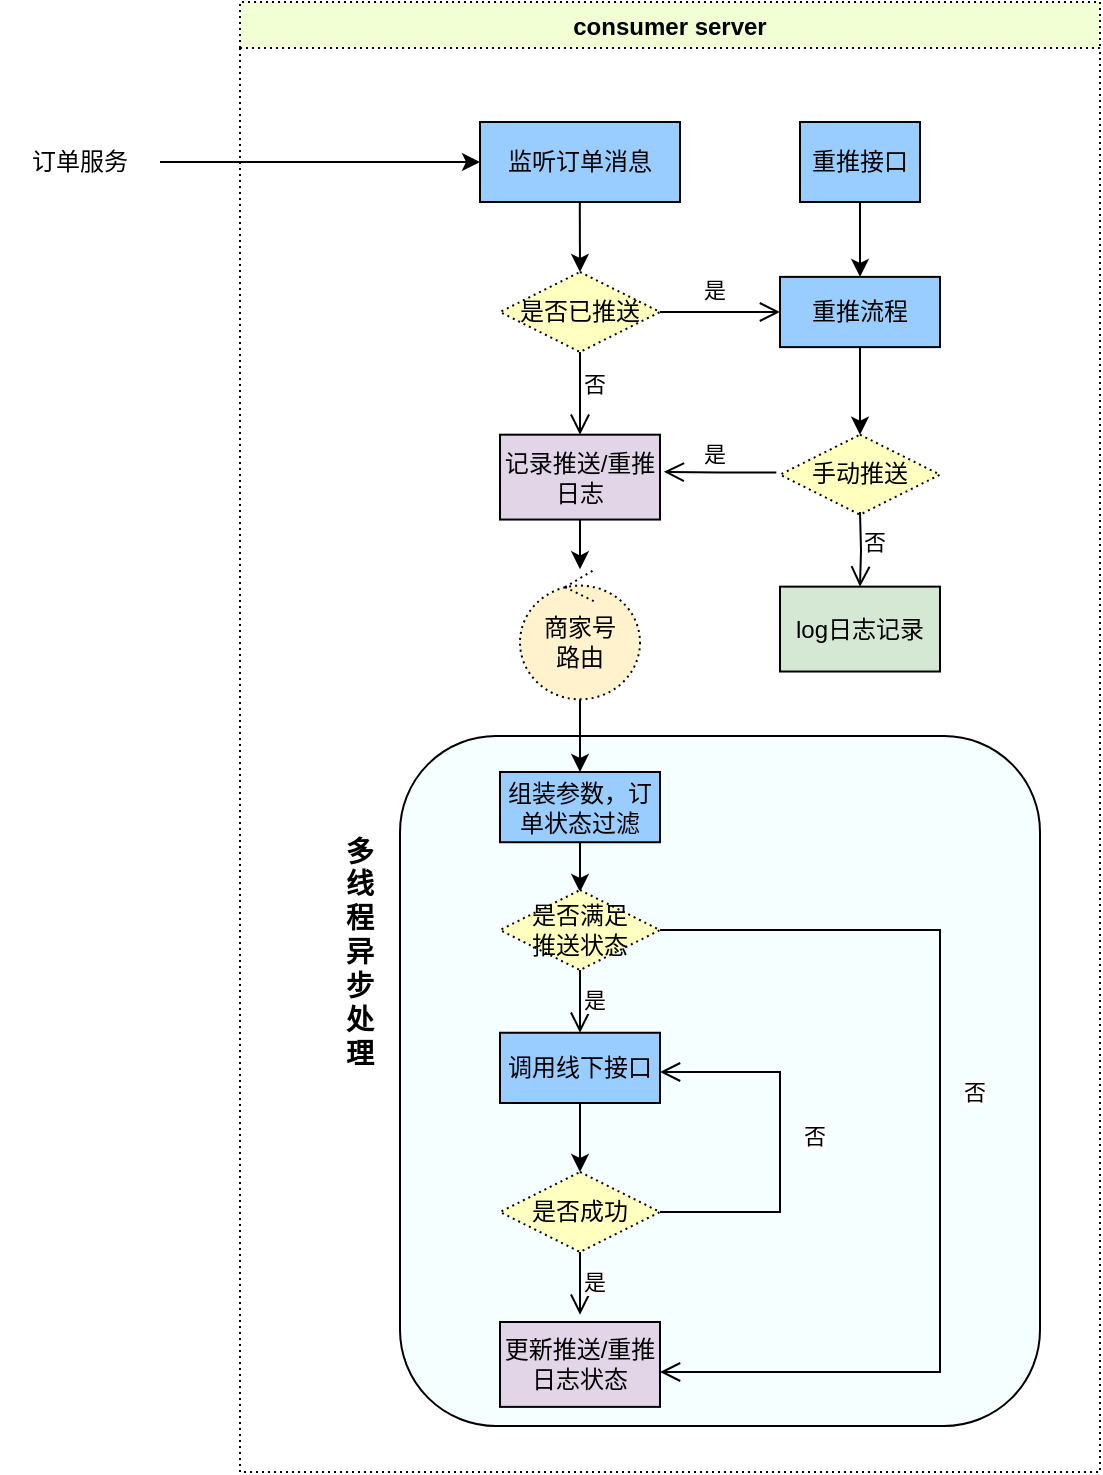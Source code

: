 <mxfile version="16.6.5" type="github">
  <diagram id="BDvVSngGOplgBvMkCZ0S" name="Page-1">
    <mxGraphModel dx="1483" dy="794" grid="1" gridSize="10" guides="1" tooltips="1" connect="1" arrows="1" fold="1" page="1" pageScale="1" pageWidth="827" pageHeight="1169" math="0" shadow="0">
      <root>
        <mxCell id="0" />
        <mxCell id="1" parent="0" />
        <mxCell id="b1F-uJUC9WspK6oYwCPj-3" value="consumer server" style="swimlane;fillColor=#F2FFD4;dashed=1;dashPattern=1 2;" parent="1" vertex="1">
          <mxGeometry x="200" y="45" width="430" height="735" as="geometry">
            <mxRectangle x="370" y="60" width="80" height="23" as="alternateBounds" />
          </mxGeometry>
        </mxCell>
        <mxCell id="ONsFw0UCnMqLuJ3qpuSr-8" value="" style="rounded=1;whiteSpace=wrap;html=1;fillColor=#F5FFFF;" parent="b1F-uJUC9WspK6oYwCPj-3" vertex="1">
          <mxGeometry x="80" y="367" width="320" height="345" as="geometry" />
        </mxCell>
        <mxCell id="b1F-uJUC9WspK6oYwCPj-13" value="监听订单消息" style="whiteSpace=wrap;html=1;align=center;fillColor=#99CCFF;" parent="b1F-uJUC9WspK6oYwCPj-3" vertex="1">
          <mxGeometry x="120" y="60" width="100" height="40" as="geometry" />
        </mxCell>
        <mxCell id="b1F-uJUC9WspK6oYwCPj-18" value="是否已推送" style="rhombus;whiteSpace=wrap;html=1;fillColor=#ffffc0;strokeColor=#000000;dashed=1;dashPattern=1 2;" parent="b1F-uJUC9WspK6oYwCPj-3" vertex="1">
          <mxGeometry x="130" y="135" width="80" height="40" as="geometry" />
        </mxCell>
        <mxCell id="b1F-uJUC9WspK6oYwCPj-19" value="是" style="edgeStyle=orthogonalEdgeStyle;html=1;align=left;verticalAlign=bottom;endArrow=open;endSize=8;strokeColor=#000000;rounded=0;exitX=1;exitY=0.5;exitDx=0;exitDy=0;entryX=0;entryY=0.5;entryDx=0;entryDy=0;" parent="b1F-uJUC9WspK6oYwCPj-3" source="b1F-uJUC9WspK6oYwCPj-18" target="b1F-uJUC9WspK6oYwCPj-34" edge="1">
          <mxGeometry x="-0.333" y="2" relative="1" as="geometry">
            <mxPoint x="270" y="152.56" as="targetPoint" />
            <Array as="points" />
            <mxPoint as="offset" />
          </mxGeometry>
        </mxCell>
        <mxCell id="b1F-uJUC9WspK6oYwCPj-20" value="否" style="edgeStyle=orthogonalEdgeStyle;html=1;align=left;verticalAlign=top;endArrow=open;endSize=8;strokeColor=#000000;rounded=0;entryX=0.5;entryY=0;entryDx=0;entryDy=0;" parent="b1F-uJUC9WspK6oYwCPj-3" source="b1F-uJUC9WspK6oYwCPj-18" target="b1F-uJUC9WspK6oYwCPj-38" edge="1">
          <mxGeometry x="-0.886" relative="1" as="geometry">
            <mxPoint x="170" y="220" as="targetPoint" />
            <Array as="points" />
            <mxPoint as="offset" />
          </mxGeometry>
        </mxCell>
        <mxCell id="b1F-uJUC9WspK6oYwCPj-28" value="" style="endArrow=classic;html=1;rounded=0;entryX=0.5;entryY=0;entryDx=0;entryDy=0;exitX=0.399;exitY=1.064;exitDx=0;exitDy=0;exitPerimeter=0;" parent="b1F-uJUC9WspK6oYwCPj-3" target="b1F-uJUC9WspK6oYwCPj-18" edge="1">
          <mxGeometry width="50" height="50" relative="1" as="geometry">
            <mxPoint x="169.9" y="100" as="sourcePoint" />
            <mxPoint x="140" y="87.44" as="targetPoint" />
          </mxGeometry>
        </mxCell>
        <mxCell id="b1F-uJUC9WspK6oYwCPj-30" value="手动推送" style="rhombus;whiteSpace=wrap;html=1;fillColor=#ffffc0;strokeColor=#000000;dashed=1;dashPattern=1 2;" parent="b1F-uJUC9WspK6oYwCPj-3" vertex="1">
          <mxGeometry x="270" y="216.34" width="80" height="40" as="geometry" />
        </mxCell>
        <mxCell id="b1F-uJUC9WspK6oYwCPj-34" value="重推流程" style="whiteSpace=wrap;html=1;align=center;fillColor=#99CCFF;" parent="b1F-uJUC9WspK6oYwCPj-3" vertex="1">
          <mxGeometry x="270" y="137.44" width="80" height="35.12" as="geometry" />
        </mxCell>
        <mxCell id="b1F-uJUC9WspK6oYwCPj-36" value="" style="endArrow=classic;html=1;rounded=0;entryX=0.5;entryY=0;entryDx=0;entryDy=0;exitX=0.5;exitY=1;exitDx=0;exitDy=0;" parent="b1F-uJUC9WspK6oYwCPj-3" source="b1F-uJUC9WspK6oYwCPj-34" target="b1F-uJUC9WspK6oYwCPj-30" edge="1">
          <mxGeometry width="50" height="50" relative="1" as="geometry">
            <mxPoint x="309.83" y="187.56" as="sourcePoint" />
            <mxPoint x="309.93" y="210" as="targetPoint" />
          </mxGeometry>
        </mxCell>
        <mxCell id="ONsFw0UCnMqLuJ3qpuSr-2" value="" style="edgeStyle=orthogonalEdgeStyle;rounded=0;orthogonalLoop=1;jettySize=auto;html=1;" parent="b1F-uJUC9WspK6oYwCPj-3" source="b1F-uJUC9WspK6oYwCPj-38" target="b1F-uJUC9WspK6oYwCPj-46" edge="1">
          <mxGeometry relative="1" as="geometry" />
        </mxCell>
        <mxCell id="b1F-uJUC9WspK6oYwCPj-38" value="记录推送/重推日志" style="whiteSpace=wrap;html=1;align=center;fillColor=#E1D5E7;" parent="b1F-uJUC9WspK6oYwCPj-3" vertex="1">
          <mxGeometry x="130" y="216.34" width="80" height="42.44" as="geometry" />
        </mxCell>
        <mxCell id="b1F-uJUC9WspK6oYwCPj-37" value="是" style="edgeStyle=orthogonalEdgeStyle;html=1;align=left;verticalAlign=bottom;endArrow=open;endSize=8;strokeColor=#000000;rounded=0;exitX=-0.023;exitY=0.474;exitDx=0;exitDy=0;exitPerimeter=0;entryX=1.024;entryY=0.438;entryDx=0;entryDy=0;entryPerimeter=0;" parent="b1F-uJUC9WspK6oYwCPj-3" source="b1F-uJUC9WspK6oYwCPj-30" target="b1F-uJUC9WspK6oYwCPj-38" edge="1">
          <mxGeometry x="0.362" relative="1" as="geometry">
            <mxPoint x="299" y="296.34" as="targetPoint" />
            <mxPoint x="220" y="183.78" as="sourcePoint" />
            <Array as="points" />
            <mxPoint as="offset" />
          </mxGeometry>
        </mxCell>
        <mxCell id="b1F-uJUC9WspK6oYwCPj-40" value="log日志记录" style="whiteSpace=wrap;html=1;align=center;fillColor=#D5E8D4;" parent="b1F-uJUC9WspK6oYwCPj-3" vertex="1">
          <mxGeometry x="270" y="292.32" width="80" height="42.44" as="geometry" />
        </mxCell>
        <mxCell id="b1F-uJUC9WspK6oYwCPj-41" value="否" style="edgeStyle=orthogonalEdgeStyle;html=1;align=left;verticalAlign=top;endArrow=open;endSize=8;strokeColor=#000000;rounded=0;entryX=0.5;entryY=0;entryDx=0;entryDy=0;" parent="b1F-uJUC9WspK6oYwCPj-3" target="b1F-uJUC9WspK6oYwCPj-40" edge="1">
          <mxGeometry x="-0.886" relative="1" as="geometry">
            <mxPoint x="180" y="233.66" as="targetPoint" />
            <mxPoint x="310" y="255" as="sourcePoint" />
            <Array as="points" />
            <mxPoint as="offset" />
          </mxGeometry>
        </mxCell>
        <mxCell id="KlNrOT9Lmi1wFEdrxgjB-2" value="" style="edgeStyle=orthogonalEdgeStyle;rounded=0;orthogonalLoop=1;jettySize=auto;html=1;" edge="1" parent="b1F-uJUC9WspK6oYwCPj-3" source="b1F-uJUC9WspK6oYwCPj-46" target="KlNrOT9Lmi1wFEdrxgjB-1">
          <mxGeometry relative="1" as="geometry" />
        </mxCell>
        <mxCell id="b1F-uJUC9WspK6oYwCPj-46" value="商家号&lt;br&gt;路由" style="ellipse;shape=umlControl;whiteSpace=wrap;html=1;dashed=1;dashPattern=1 2;strokeColor=#000000;fillColor=#FFF2CC;gradientColor=none;" parent="b1F-uJUC9WspK6oYwCPj-3" vertex="1">
          <mxGeometry x="140" y="283.66" width="60" height="65" as="geometry" />
        </mxCell>
        <mxCell id="b1F-uJUC9WspK6oYwCPj-50" value="更新推送/重推日志状态" style="whiteSpace=wrap;html=1;align=center;fillColor=#E1D5E7;" parent="b1F-uJUC9WspK6oYwCPj-3" vertex="1">
          <mxGeometry x="130" y="660" width="80" height="42.44" as="geometry" />
        </mxCell>
        <mxCell id="ONsFw0UCnMqLuJ3qpuSr-7" value="" style="edgeStyle=orthogonalEdgeStyle;rounded=0;orthogonalLoop=1;jettySize=auto;html=1;" parent="b1F-uJUC9WspK6oYwCPj-3" source="ONsFw0UCnMqLuJ3qpuSr-1" target="ONsFw0UCnMqLuJ3qpuSr-4" edge="1">
          <mxGeometry relative="1" as="geometry" />
        </mxCell>
        <mxCell id="ONsFw0UCnMqLuJ3qpuSr-1" value="调用线下接口" style="whiteSpace=wrap;html=1;align=center;fillColor=#99CCFF;" parent="b1F-uJUC9WspK6oYwCPj-3" vertex="1">
          <mxGeometry x="130" y="515.38" width="80" height="35.12" as="geometry" />
        </mxCell>
        <mxCell id="ONsFw0UCnMqLuJ3qpuSr-4" value="是否成功" style="rhombus;whiteSpace=wrap;html=1;fillColor=#ffffc0;strokeColor=#000000;dashed=1;dashPattern=1 2;" parent="b1F-uJUC9WspK6oYwCPj-3" vertex="1">
          <mxGeometry x="130" y="585" width="80" height="40" as="geometry" />
        </mxCell>
        <mxCell id="ONsFw0UCnMqLuJ3qpuSr-5" value="否" style="edgeStyle=orthogonalEdgeStyle;html=1;align=left;verticalAlign=bottom;endArrow=open;endSize=8;strokeColor=#000000;rounded=0;exitX=1;exitY=0.5;exitDx=0;exitDy=0;" parent="b1F-uJUC9WspK6oYwCPj-3" source="ONsFw0UCnMqLuJ3qpuSr-4" edge="1">
          <mxGeometry x="-0.064" y="-10" relative="1" as="geometry">
            <mxPoint x="210" y="535" as="targetPoint" />
            <Array as="points">
              <mxPoint x="270" y="605" />
              <mxPoint x="270" y="535" />
              <mxPoint x="210" y="535" />
            </Array>
            <mxPoint as="offset" />
          </mxGeometry>
        </mxCell>
        <mxCell id="ONsFw0UCnMqLuJ3qpuSr-6" value="是" style="edgeStyle=orthogonalEdgeStyle;html=1;align=left;verticalAlign=top;endArrow=open;endSize=8;strokeColor=#000000;rounded=0;entryX=0.5;entryY=0;entryDx=0;entryDy=0;" parent="b1F-uJUC9WspK6oYwCPj-3" source="ONsFw0UCnMqLuJ3qpuSr-4" edge="1">
          <mxGeometry x="-0.886" relative="1" as="geometry">
            <mxPoint x="170" y="656.34" as="targetPoint" />
            <Array as="points" />
            <mxPoint as="offset" />
          </mxGeometry>
        </mxCell>
        <mxCell id="ONsFw0UCnMqLuJ3qpuSr-9" value="&lt;h3&gt;&lt;font style=&quot;font-size: 14px&quot;&gt;多线程异步处理&lt;/font&gt;&lt;/h3&gt;" style="text;html=1;strokeColor=none;fillColor=none;align=center;verticalAlign=middle;whiteSpace=wrap;rounded=0;" parent="b1F-uJUC9WspK6oYwCPj-3" vertex="1">
          <mxGeometry x="50" y="399.5" width="20" height="151" as="geometry" />
        </mxCell>
        <mxCell id="ONsFw0UCnMqLuJ3qpuSr-11" value="" style="edgeStyle=orthogonalEdgeStyle;rounded=0;orthogonalLoop=1;jettySize=auto;html=1;fontSize=14;" parent="b1F-uJUC9WspK6oYwCPj-3" source="ONsFw0UCnMqLuJ3qpuSr-10" target="b1F-uJUC9WspK6oYwCPj-34" edge="1">
          <mxGeometry relative="1" as="geometry" />
        </mxCell>
        <mxCell id="ONsFw0UCnMqLuJ3qpuSr-10" value="重推接口" style="whiteSpace=wrap;html=1;align=center;fillColor=#99CCFF;" parent="b1F-uJUC9WspK6oYwCPj-3" vertex="1">
          <mxGeometry x="280" y="60" width="60" height="40" as="geometry" />
        </mxCell>
        <mxCell id="KlNrOT9Lmi1wFEdrxgjB-7" value="" style="edgeStyle=orthogonalEdgeStyle;rounded=0;orthogonalLoop=1;jettySize=auto;html=1;" edge="1" parent="b1F-uJUC9WspK6oYwCPj-3" source="KlNrOT9Lmi1wFEdrxgjB-1">
          <mxGeometry relative="1" as="geometry">
            <mxPoint x="170" y="445" as="targetPoint" />
          </mxGeometry>
        </mxCell>
        <mxCell id="KlNrOT9Lmi1wFEdrxgjB-1" value="组装参数，订单状态过滤" style="whiteSpace=wrap;html=1;align=center;fillColor=#99CCFF;" vertex="1" parent="b1F-uJUC9WspK6oYwCPj-3">
          <mxGeometry x="130" y="385" width="80" height="35.12" as="geometry" />
        </mxCell>
        <mxCell id="KlNrOT9Lmi1wFEdrxgjB-11" value="是否满足&lt;br&gt;推送状态" style="rhombus;whiteSpace=wrap;html=1;fillColor=#ffffc0;strokeColor=#000000;dashed=1;dashPattern=1 2;" vertex="1" parent="b1F-uJUC9WspK6oYwCPj-3">
          <mxGeometry x="130" y="444.04" width="80" height="40" as="geometry" />
        </mxCell>
        <mxCell id="KlNrOT9Lmi1wFEdrxgjB-12" value="否" style="edgeStyle=orthogonalEdgeStyle;html=1;align=left;verticalAlign=bottom;endArrow=open;endSize=8;strokeColor=#000000;rounded=0;exitX=1;exitY=0.5;exitDx=0;exitDy=0;" edge="1" parent="b1F-uJUC9WspK6oYwCPj-3" source="KlNrOT9Lmi1wFEdrxgjB-11">
          <mxGeometry x="-0.08" y="10" relative="1" as="geometry">
            <mxPoint x="210" y="685" as="targetPoint" />
            <Array as="points">
              <mxPoint x="270" y="464" />
              <mxPoint x="350" y="464" />
              <mxPoint x="350" y="685" />
            </Array>
            <mxPoint as="offset" />
          </mxGeometry>
        </mxCell>
        <mxCell id="KlNrOT9Lmi1wFEdrxgjB-13" value="是" style="edgeStyle=orthogonalEdgeStyle;html=1;align=left;verticalAlign=top;endArrow=open;endSize=8;strokeColor=#000000;rounded=0;entryX=0.5;entryY=0;entryDx=0;entryDy=0;" edge="1" parent="b1F-uJUC9WspK6oYwCPj-3" source="KlNrOT9Lmi1wFEdrxgjB-11">
          <mxGeometry x="-0.886" relative="1" as="geometry">
            <mxPoint x="170" y="515.38" as="targetPoint" />
            <Array as="points" />
            <mxPoint as="offset" />
          </mxGeometry>
        </mxCell>
        <mxCell id="b1F-uJUC9WspK6oYwCPj-12" value="" style="endArrow=classic;html=1;rounded=0;entryX=0;entryY=0.5;entryDx=0;entryDy=0;" parent="1" target="b1F-uJUC9WspK6oYwCPj-13" edge="1">
          <mxGeometry width="50" height="50" relative="1" as="geometry">
            <mxPoint x="160" y="125" as="sourcePoint" />
            <mxPoint x="430" y="120" as="targetPoint" />
          </mxGeometry>
        </mxCell>
        <mxCell id="b1F-uJUC9WspK6oYwCPj-43" value="订单服务" style="text;html=1;strokeColor=none;fillColor=none;align=center;verticalAlign=middle;whiteSpace=wrap;rounded=0;dashed=1;dashPattern=1 2;" parent="1" vertex="1">
          <mxGeometry x="80" y="100" width="80" height="50" as="geometry" />
        </mxCell>
      </root>
    </mxGraphModel>
  </diagram>
</mxfile>
